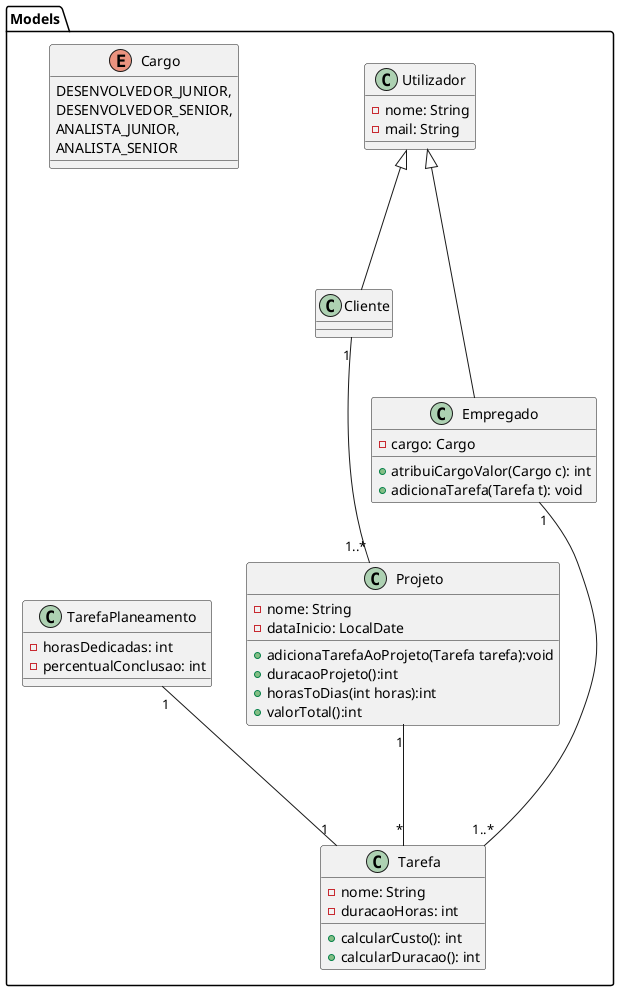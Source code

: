 @startuml

package Models
{

    class Cliente
    {

    }

    class Empregado
    {
      - cargo: Cargo
      + atribuiCargoValor(Cargo c): int
      + adicionaTarefa(Tarefa t): void
    }

    class Utilizador
    {
        -nome: String
        -mail: String
    }



    class Projeto
    {
        -nome: String
        -dataInicio: LocalDate
        +adicionaTarefaAoProjeto(Tarefa tarefa):void
        +duracaoProjeto():int
        +horasToDias(int horas):int
        +valorTotal():int
    }

    class Tarefa
    {
        -nome: String
        -duracaoHoras: int
        +calcularCusto(): int
        +calcularDuracao(): int

    }

    class TarefaPlaneamento
    {
        - horasDedicadas: int
        - percentualConclusao: int
    }

     enum Cargo
     {
        DESENVOLVEDOR_JUNIOR,
        DESENVOLVEDOR_SENIOR,
        ANALISTA_JUNIOR,
        ANALISTA_SENIOR
     }





 Utilizador <|--- Cliente
 Utilizador <|--- Empregado

 Cliente "1" --- "1..*" Projeto

 Empregado "1" --- "1..*" Tarefa
 Projeto "1" --- "*" Tarefa

 TarefaPlaneamento "1" --- "1" Tarefa


}

@enduml